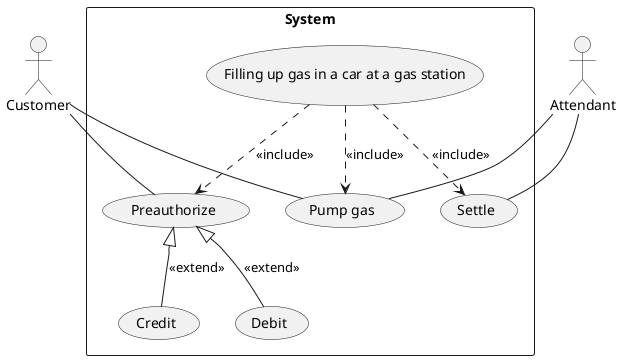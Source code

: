 @startuml UseCase

rectangle System {

(Filling up gas in a car at a gas station) as UC1


(Preauthorize) <|-- (Credit) : <<extend>>
(Preauthorize) <|-- (Debit) : <<extend>>

(Pump gas) as UC3

UC1 ..> (Preauthorize) : <<include>>
UC1 ..> UC3 : <<include>>
UC1 ..> (Settle) : <<include>>
}

:Customer: -- UC3
:Customer: -- (Preauthorize)

:Attendant: -- UC3
:Attendant: -- (Settle)

@enduml
